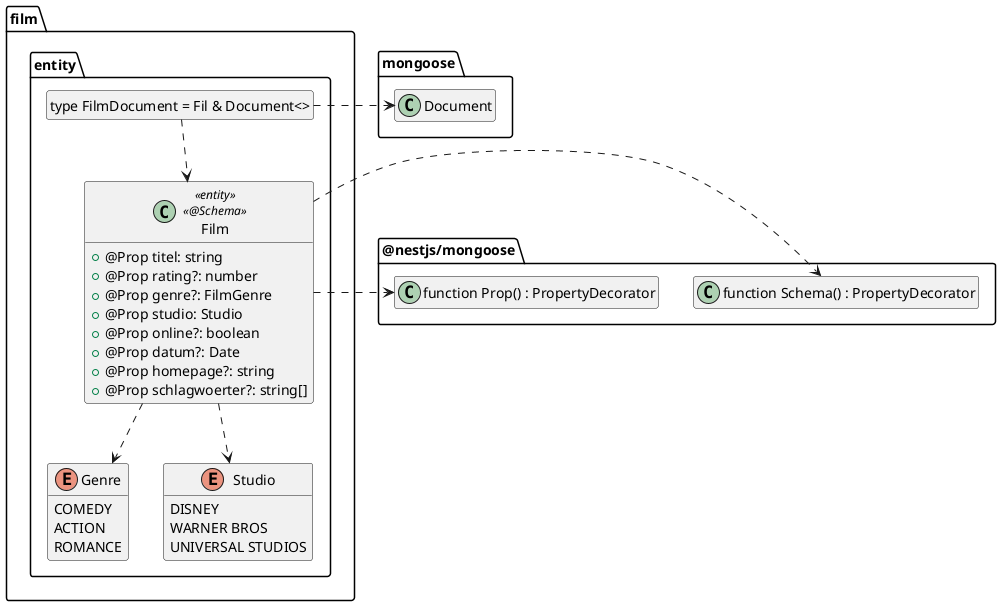 @startuml Entity

package @nestjs/mongoose {
  class "function Schema() : PropertyDecorator" as Schema
  class "function Prop() : PropertyDecorator" as Prop
}

package mongoose {
  class Document
}

package film.entity {
  class "type FilmDocument = Fil & Document<>" as FilmDocument
  hide FilmDocument circle

  FilmDocument ..> Film
  FilmDocument .right.> Document

  class Film

  Film .right.> Schema
  Film .right.> Prop

  Film ..> Genre
  Film ..> Studio

  enum Genre {
    COMEDY
    ACTION
    ROMANCE
  }

  enum Studio {
    DISNEY
    WARNER BROS
    UNIVERSAL STUDIOS
  }

  class Film <<entity>> <<@Schema>> {
    + @Prop titel: string
    + @Prop rating?: number
    + @Prop genre?: FilmGenre
    + @Prop studio: Studio
    + @Prop online?: boolean
    + @Prop datum?: Date
    + @Prop homepage?: string
    + @Prop schlagwoerter?: string[]
  }
}

hide empty members

@enduml
